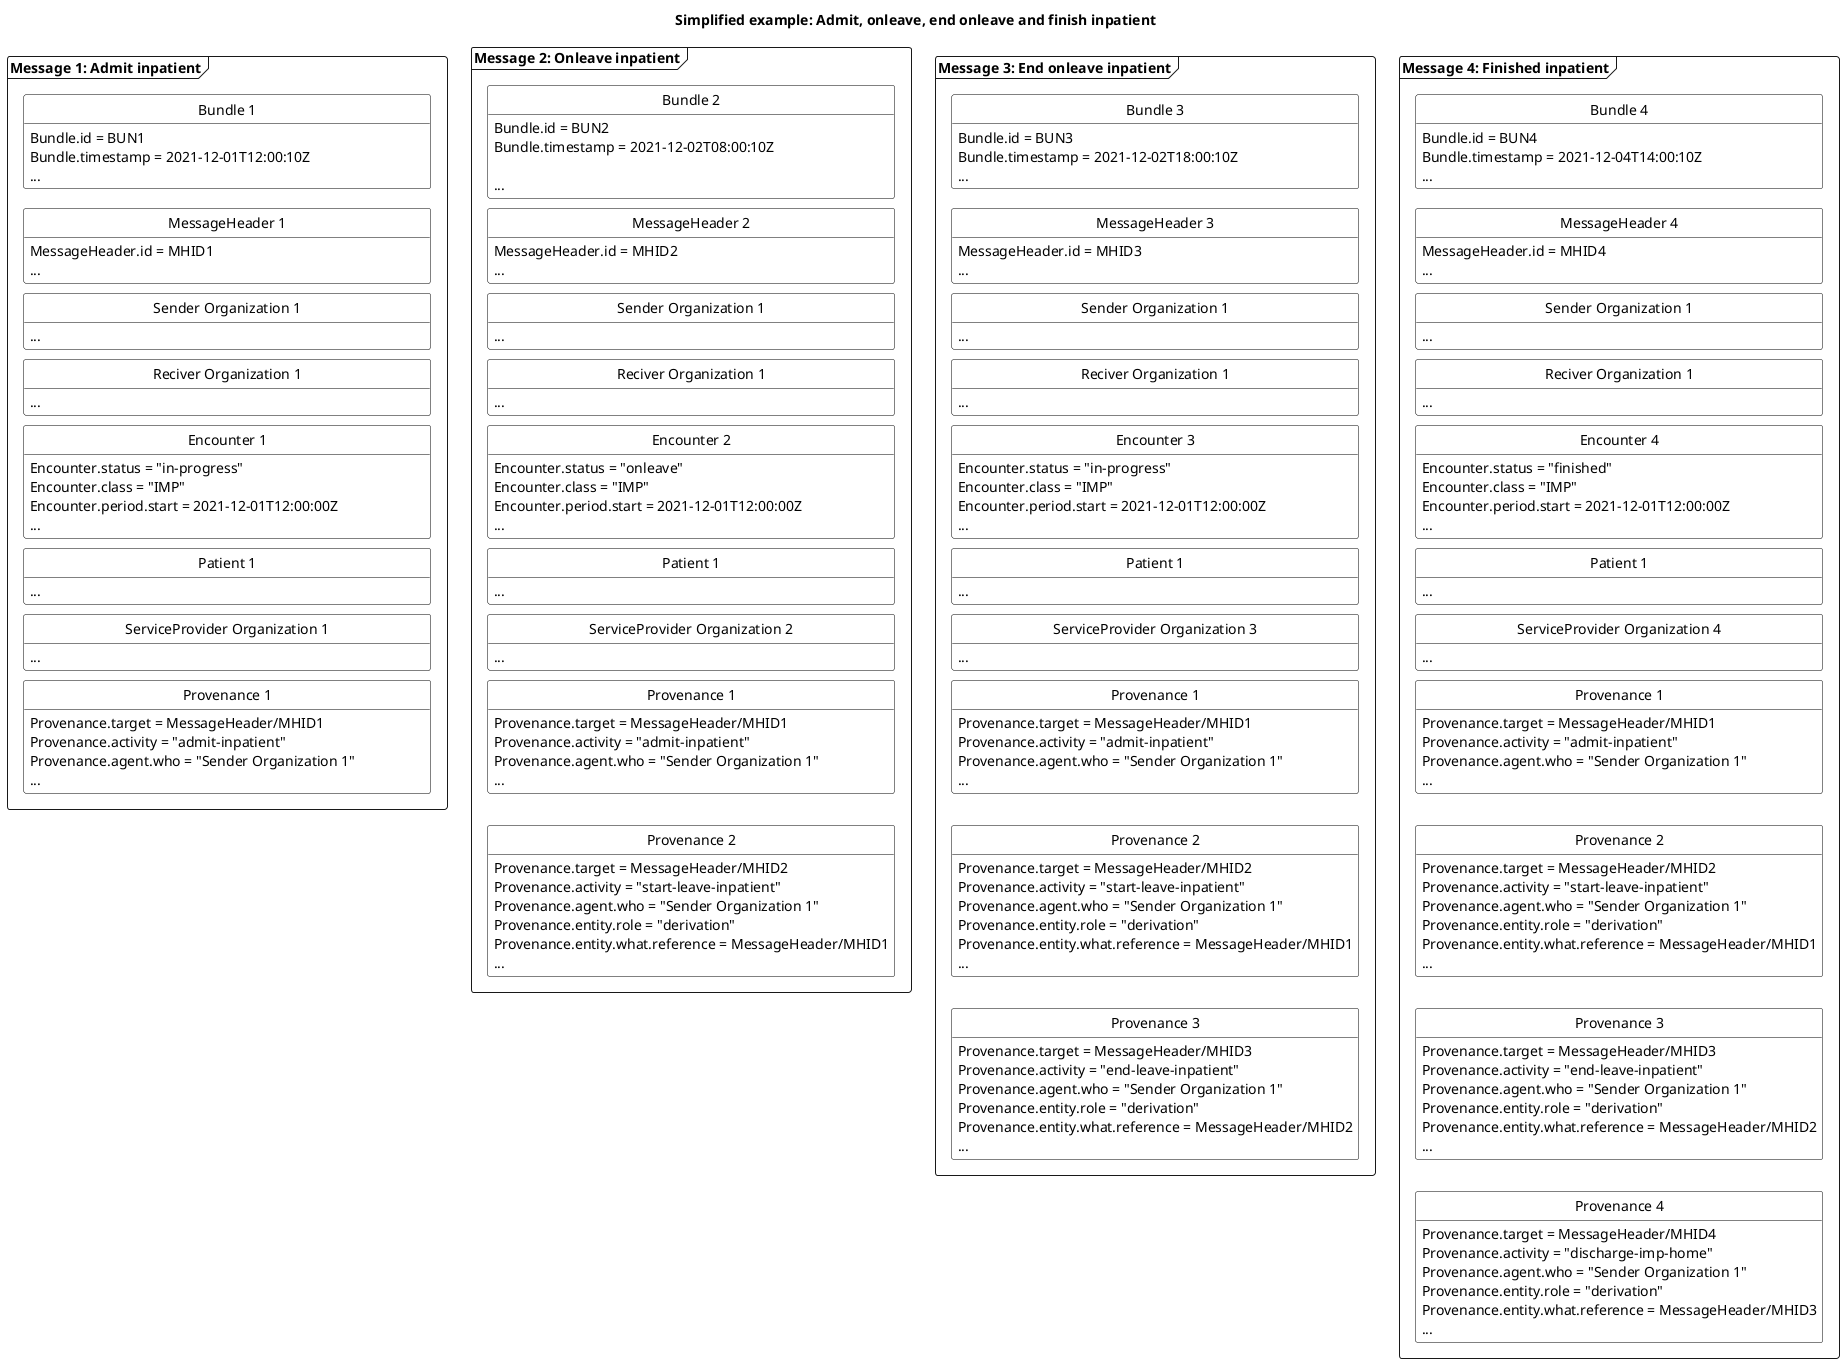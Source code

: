 @startuml HNAdmitOnleaveEndFinish

'layout
skinparam class {
    BackgroundColor White
    BorderColor Black
    ArrowColor Black
  }
hide circle
hide empty members
skinparam SameClassWidth true
skinparam Ranksep 10


'title
title Simplified example: Admit, onleave, end onleave and finish inpatient


'Message 1: Admit inpatient
package "Message 1: Admit inpatient" as admit <<Frame>>{
    class "Bundle 1" as admitB {
        Bundle.id = BUN1
        Bundle.timestamp = 2021-12-01T12:00:10Z
        ...
    }
    class "MessageHeader 1" as admitMH{
        MessageHeader.id = MHID1
        ...
    }
    class "Sender Organization 1" as admitSOrg{
        ...
    }
    class "Reciver Organization 1" as admitROrg{
        ...
    }
    class "Encounter 1" as admitENC{
        Encounter.status = "in-progress"
        Encounter.class = "IMP"
        Encounter.period.start = 2021-12-01T12:00:00Z
        ...
    }
    class "Patient 1" as admitPT{
        ...
    }
    class "ServiceProvider Organization 1" as admitSPOrg{
        ...
    }
    class "Provenance 1" as admitPRO{
        Provenance.target = MessageHeader/MHID1
        Provenance.activity = "admit-inpatient"
        Provenance.agent.who = "Sender Organization 1"
        ...
    }

admitB -[hidden]- admitMH
admitMH -[hidden]- admitSOrg
admitSOrg-[hidden]-admitROrg
admitROrg-[hidden]-admitENC
admitENC-[hidden]-admitPT
admitPT-[hidden]-admitSPOrg
admitSPOrg-[hidden]-admitPRO



}

'Message 2: Onleave inpatient
package "Message 2: Onleave inpatient" as Onleave <<Frame>> {
    class "Bundle 2" as onleaveB {
        Bundle.id = BUN2
        Bundle.timestamp = 2021-12-02T08:00:10Z

        ...
    }
    class "MessageHeader 2" as onleaveMH{
        MessageHeader.id = MHID2
        ...
    }
    class "Sender Organization 1" as onleaveSOrg{
        ...
    }
    class "Reciver Organization 1" as onleaveROrg{
        ...
    }
    class "Encounter 2" as onleaveENC{
        Encounter.status = "onleave"
        Encounter.class = "IMP"
        Encounter.period.start = 2021-12-01T12:00:00Z
        ...
    }
    class "Patient 1" as onleavePT{
        ...
    }
    class "ServiceProvider Organization 2" as onleaveSPOrg{
        ...
    }
    class "Provenance 1" as admitonleavePRO{
        Provenance.target = MessageHeader/MHID1
        Provenance.activity = "admit-inpatient"
        Provenance.agent.who = "Sender Organization 1"
        ...
    }
    class "Provenance 2" as onleavePRO{
        Provenance.target = MessageHeader/MHID2
        Provenance.activity = "start-leave-inpatient"
        Provenance.agent.who = "Sender Organization 1"
        Provenance.entity.role = "derivation"
        Provenance.entity.what.reference = MessageHeader/MHID1
        ...
    }
onleaveB-[hidden]-onleaveMH
onleaveMH-[hidden]-onleaveSOrg
onleaveSOrg-[hidden]-onleaveROrg
onleaveROrg-[hidden]-onleaveENC
onleaveENC-[hidden]-onleavePT
onleavePT-[hidden]-onleaveSPOrg
onleaveSPOrg-[hidden]-admitonleavePRO
admitonleavePRO-[hidden]-onleavePRO

}

'Message 3: End onleave inpatient
package "Message 3: End onleave inpatient" as endOnleave <<Frame>> {
    class "Bundle 3" as endOnleaveB {
        Bundle.id = BUN3
        Bundle.timestamp = 2021-12-02T18:00:10Z
        ...
    }
    class "MessageHeader 3" as endOnleaveMH{
        MessageHeader.id = MHID3
        ...
    }
    class "Sender Organization 1" as endOnleaveSOrg{
        ...
    }
    class "Reciver Organization 1" as endOnleaveROrg{
        ...
    }
    class "Encounter 3" as endOnleaveENC{
        Encounter.status = "in-progress"
        Encounter.class = "IMP"
        Encounter.period.start = 2021-12-01T12:00:00Z
        ...
    }
    class "Patient 1" as endOnleavePT{
        ...
    }
    class "ServiceProvider Organization 3" as endOnleaveSPOrg{
        ...
    }
    class "Provenance 1" as admitendOnleavePRO{
        Provenance.target = MessageHeader/MHID1
        Provenance.activity = "admit-inpatient"
        Provenance.agent.who = "Sender Organization 1"
        ...
    }
    class "Provenance 2" as onleaveendOnleavePRO{
        Provenance.target = MessageHeader/MHID2
        Provenance.activity = "start-leave-inpatient"
        Provenance.agent.who = "Sender Organization 1"
        Provenance.entity.role = "derivation"
        Provenance.entity.what.reference = MessageHeader/MHID1
        ...
    }
    class "Provenance 3" as endOnleavePRO{
        Provenance.target = MessageHeader/MHID3
        Provenance.activity = "end-leave-inpatient"
        Provenance.agent.who = "Sender Organization 1"
        Provenance.entity.role = "derivation"
        Provenance.entity.what.reference = MessageHeader/MHID2
        ...
    }
endOnleaveB-[hidden]-endOnleaveMH
endOnleaveMH-[hidden]-endOnleaveSOrg
endOnleaveSOrg-[hidden]-endOnleaveROrg
endOnleaveROrg-[hidden]-endOnleaveENC
endOnleaveENC-[hidden]-endOnleavePT
endOnleavePT-[hidden]-endOnleaveSPOrg
endOnleaveSPOrg-[hidden]-admitendOnleavePRO
admitendOnleavePRO-[hidden]-onleaveendOnleavePRO
onleaveendOnleavePRO-[hidden]-endOnleavePRO

}


'Message 4: Finished inpatient
package "Message 4: Finished inpatient" as finished <<Frame>> {
    class "Bundle 4" as finishedB {
        Bundle.id = BUN4        
        Bundle.timestamp = 2021-12-04T14:00:10Z
        ...
    }
    class "MessageHeader 4" as finishedMH{
        MessageHeader.id = MHID4
        ...
    }
    class "Sender Organization 1" as finishedSOrg{
        ...
    }
    class "Reciver Organization 1" as finishedROrg{
        ...
    }
    class "Encounter 4" as finishedENC{
        Encounter.status = "finished"
        Encounter.class = "IMP"
        Encounter.period.start = 2021-12-01T12:00:00Z
        ...
    }
    class "Patient 1" as finishedPT{
        ...
    }
    class "ServiceProvider Organization 4" as finishedSPOrg{
        ...
    }
    class "Provenance 1" as admitfinishedPRO{
        Provenance.target = MessageHeader/MHID1
        Provenance.activity = "admit-inpatient"
        Provenance.agent.who = "Sender Organization 1"
        ...
    }
    class "Provenance 2" as onleavefinishedPRO{
        Provenance.target = MessageHeader/MHID2
        Provenance.activity = "start-leave-inpatient"
        Provenance.agent.who = "Sender Organization 1"
        Provenance.entity.role = "derivation"
        Provenance.entity.what.reference = MessageHeader/MHID1
        ...
    }
    class "Provenance 3" as endOnleavefinishedPRO{
        Provenance.target = MessageHeader/MHID3
        Provenance.activity = "end-leave-inpatient"
        Provenance.agent.who = "Sender Organization 1"
        Provenance.entity.role = "derivation"
        Provenance.entity.what.reference = MessageHeader/MHID2
        ...
    }
    class "Provenance 4" as finishedPRO{
        Provenance.target = MessageHeader/MHID4
        Provenance.activity = "discharge-imp-home"
        Provenance.agent.who = "Sender Organization 1"
        Provenance.entity.role = "derivation"
        Provenance.entity.what.reference = MessageHeader/MHID3
        ...
    }
finishedB-[hidden]-finishedMH
finishedMH-[hidden]-finishedSOrg
finishedSOrg-[hidden]-finishedROrg
finishedROrg-[hidden]-finishedENC
finishedENC-[hidden]-finishedPT
finishedPT-[hidden]-finishedSPOrg
finishedSPOrg-[hidden]-admitfinishedPRO
admitfinishedPRO-[hidden]-onleavefinishedPRO
onleavefinishedPRO-[hidden]-endOnleavefinishedPRO
endOnleavefinishedPRO-[hidden]-finishedPRO

}

' pile mellem de to beskeder
' admit --> finished


@enduml

